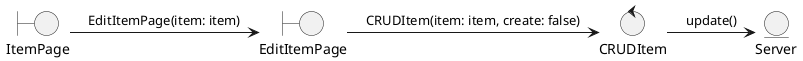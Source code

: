 @startuml
boundary ItemPage
boundary EditItemPage
control CRUDItem
entity Server

(ItemPage) -> (EditItemPage): EditItemPage(item: item)
(EditItemPage) -> (CRUDItem): CRUDItem(item: item, create: false)
(CRUDItem) -> (Server): update()
@enduml
